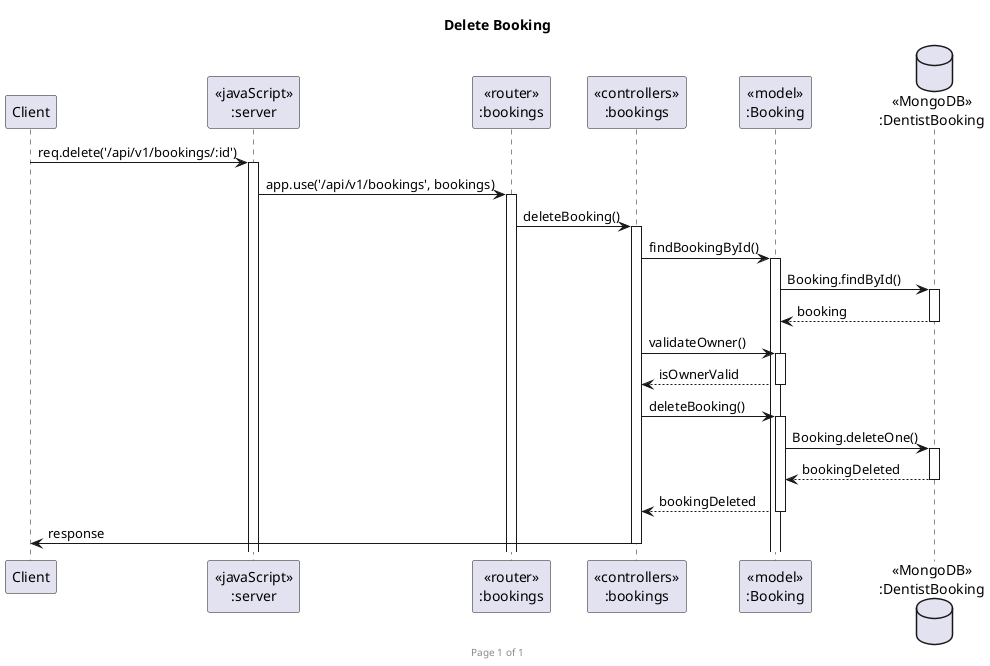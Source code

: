 @startuml Delete Booking

footer Page %page% of %lastpage%
title "Delete Booking"

participant "Client" as client
participant "<<javaScript>>\n:server" as server
participant "<<router>>\n:bookings" as routerbooking
participant "<<controllers>>\n:bookings" as controllersbookings
participant "<<model>>\n:Booking" as modelBooking
database "<<MongoDB>>\n:DentistBooking" as DentistBookingDatabase

' Client sends a DELETE request to remove a booking by ID
client->server ++: req.delete('/api/v1/bookings/:id')
server->routerbooking ++: app.use('/api/v1/bookings', bookings)
routerbooking -> controllersbookings ++: deleteBooking()
' Controller fetches the booking to be deleted
controllersbookings -> modelBooking ++: findBookingById()
modelBooking -> DentistBookingDatabase ++: Booking.findById()
DentistBookingDatabase --> modelBooking --: booking
' Controller checks if the user is the owner of the booking or has admin privileges
controllersbookings -> modelBooking ++: validateOwner()
modelBooking --> controllersbookings --: isOwnerValid
' Controller deletes the booking if authorized
controllersbookings -> modelBooking ++: deleteBooking()
modelBooking -> DentistBookingDatabase ++: Booking.deleteOne()
DentistBookingDatabase --> modelBooking --: bookingDeleted
' Controller sends the response confirming deletion back to the client
controllersbookings <-- modelBooking --: bookingDeleted
controllersbookings -> client --: response

@enduml
